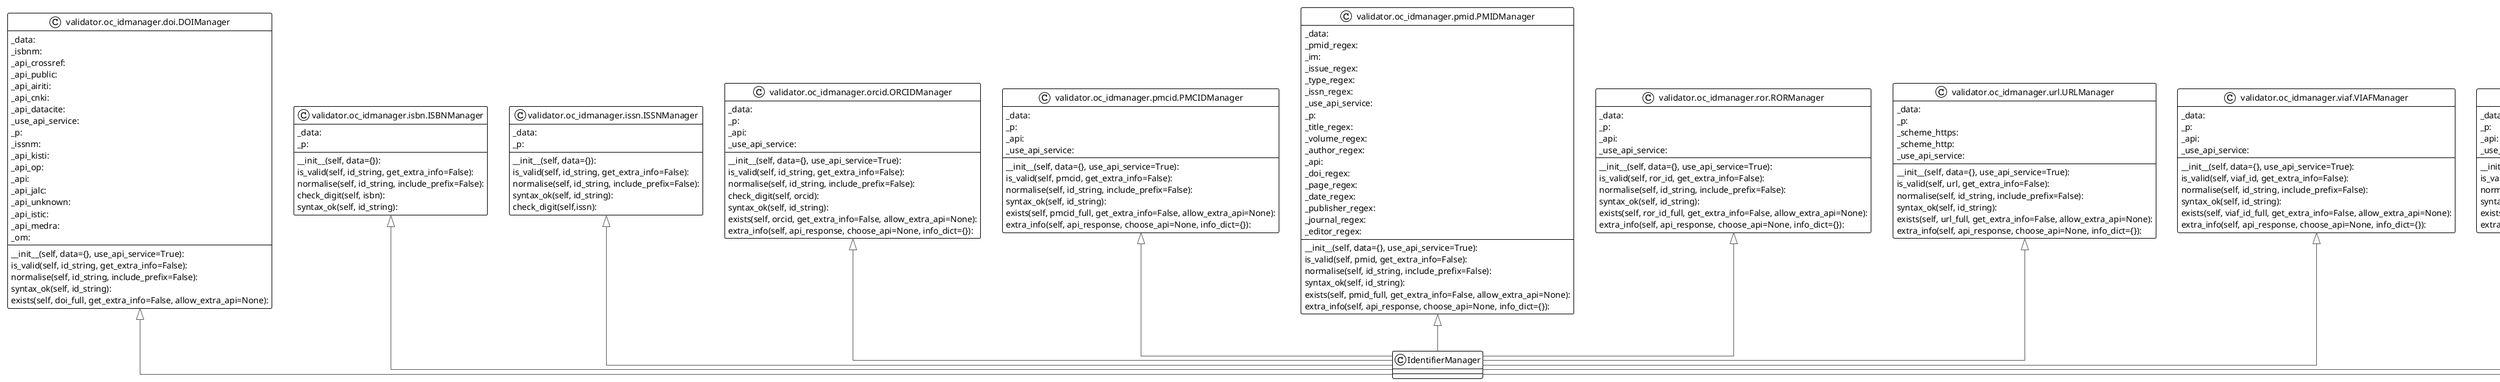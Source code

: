 @startuml

!theme plain
top to bottom direction
skinparam linetype ortho

class IdentifierManager
class node3 as "validator.oc_idmanager.doi.DOIManager" {
   _data: 
   _isbnm: 
   _api_crossref: 
   _api_public: 
   _api_airiti: 
   _api_cnki: 
   _api_datacite: 
   _use_api_service: 
   _p: 
   _issnm: 
   _api_kisti: 
   _api_op: 
   _api: 
   _api_jalc: 
   _api_unknown: 
   _api_istic: 
   _api_medra: 
   _om: 
   __init__(self, data={}, use_api_service=True): 
   is_valid(self, id_string, get_extra_info=False): 
   normalise(self, id_string, include_prefix=False): 
   syntax_ok(self, id_string): 
   exists(self, doi_full, get_extra_info=False, allow_extra_api=None): 
}
class node8 as "validator.oc_idmanager.isbn.ISBNManager" {
   _data: 
   _p: 
   __init__(self, data={}): 
   is_valid(self, id_string, get_extra_info=False): 
   normalise(self, id_string, include_prefix=False): 
   check_digit(self, isbn): 
   syntax_ok(self, id_string): 
}
class node10 as "validator.oc_idmanager.issn.ISSNManager" {
   _data: 
   _p: 
   __init__(self, data={}): 
   is_valid(self, id_string, get_extra_info=False): 
   normalise(self, id_string, include_prefix=False): 
   syntax_ok(self, id_string): 
   check_digit(self,issn): 
}
class node11 as "validator.oc_idmanager.orcid.ORCIDManager" {
   _data: 
   _p: 
   _api: 
   _use_api_service: 
   __init__(self, data={}, use_api_service=True): 
   is_valid(self, id_string, get_extra_info=False): 
   normalise(self, id_string, include_prefix=False): 
   check_digit(self, orcid): 
   syntax_ok(self, id_string): 
   exists(self, orcid, get_extra_info=False, allow_extra_api=None): 
   extra_info(self, api_response, choose_api=None, info_dict={}): 
}
class node0 as "validator.oc_idmanager.pmcid.PMCIDManager" {
   _data: 
   _p: 
   _api: 
   _use_api_service: 
   __init__(self, data={}, use_api_service=True): 
   is_valid(self, pmcid, get_extra_info=False): 
   normalise(self, id_string, include_prefix=False): 
   syntax_ok(self, id_string): 
   exists(self, pmcid_full, get_extra_info=False, allow_extra_api=None): 
   extra_info(self, api_response, choose_api=None, info_dict={}): 
}
class node6 as "validator.oc_idmanager.pmid.PMIDManager" {
   _data: 
   _pmid_regex: 
   _im: 
   _issue_regex: 
   _type_regex: 
   _issn_regex: 
   _use_api_service: 
   _p: 
   _title_regex: 
   _volume_regex: 
   _author_regex: 
   _api: 
   _doi_regex: 
   _page_regex: 
   _date_regex: 
   _publisher_regex: 
   _journal_regex: 
   _editor_regex: 
   __init__(self, data={}, use_api_service=True): 
   is_valid(self, pmid, get_extra_info=False): 
   normalise(self, id_string, include_prefix=False): 
   syntax_ok(self, id_string): 
   exists(self, pmid_full, get_extra_info=False, allow_extra_api=None): 
   extra_info(self, api_response, choose_api=None, info_dict={}): 
}
class node4 as "validator.oc_idmanager.ror.RORManager" {
   _data: 
   _p: 
   _api: 
   _use_api_service: 
   __init__(self, data={}, use_api_service=True): 
   is_valid(self, ror_id, get_extra_info=False): 
   normalise(self, id_string, include_prefix=False): 
   syntax_ok(self, id_string): 
   exists(self, ror_id_full, get_extra_info=False, allow_extra_api=None): 
   extra_info(self, api_response, choose_api=None, info_dict={}): 
}
class node2 as "validator.oc_idmanager.url.URLManager" {
   _data: 
   _p: 
   _scheme_https: 
   _scheme_http: 
   _use_api_service: 
   __init__(self, data={}, use_api_service=True): 
   is_valid(self, url, get_extra_info=False): 
   normalise(self, id_string, include_prefix=False): 
   syntax_ok(self, id_string): 
   exists(self, url_full, get_extra_info=False, allow_extra_api=None): 
   extra_info(self, api_response, choose_api=None, info_dict={}): 
}
class node1 as "validator.oc_idmanager.viaf.VIAFManager" {
   _data: 
   _p: 
   _api: 
   _use_api_service: 
   __init__(self, data={}, use_api_service=True): 
   is_valid(self, viaf_id, get_extra_info=False): 
   normalise(self, id_string, include_prefix=False): 
   syntax_ok(self, id_string): 
   exists(self, viaf_id_full, get_extra_info=False, allow_extra_api=None): 
   extra_info(self, api_response, choose_api=None, info_dict={}): 
}
class node9 as "validator.oc_idmanager.wikidata.WikidataManager" {
   _data: 
   _p: 
   _api: 
   _use_api_service: 
   __init__(self, data={}, use_api_service=True): 
   is_valid(self, wikidata_id, get_extra_info=False): 
   normalise(self, id_string, include_prefix=False): 
   syntax_ok(self, id_string): 
   exists(self, wikidata_id_full, get_extra_info=False, allow_extra_api=None): 
   extra_info(self, api_response, choose_api=None, info_dict={}): 
}
class node5 as "validator.oc_idmanager.wikipedia.WikipediaManager" {
   _data: 
   _p: 
   _api: 
   _use_api_service: 
   __init__(self, data={}, use_api_service=True): 
   is_valid(self, wikipedia_id, get_extra_info=False): 
   normalise(self, id_string, include_prefix=False): 
   syntax_ok(self, id_string): 
   exists(self, wikipedia_id_full, get_extra_info=False, allow_extra_api=None): 
   extra_info(self, api_response, choose_api=None, info_dict={}): 
}

node3              ^-[#595959,plain]-  IdentifierManager 
node8              ^-[#595959,plain]-  IdentifierManager 
node10             ^-[#595959,plain]-  IdentifierManager 
node11             ^-[#595959,plain]-  IdentifierManager 
node0              ^-[#595959,plain]-  IdentifierManager 
node6              ^-[#595959,plain]-  IdentifierManager 
node4              ^-[#595959,plain]-  IdentifierManager 
node2              ^-[#595959,plain]-  IdentifierManager 
node1              ^-[#595959,plain]-  IdentifierManager 
node9              ^-[#595959,plain]-  IdentifierManager 
node5              ^-[#595959,plain]-  IdentifierManager 
@enduml
